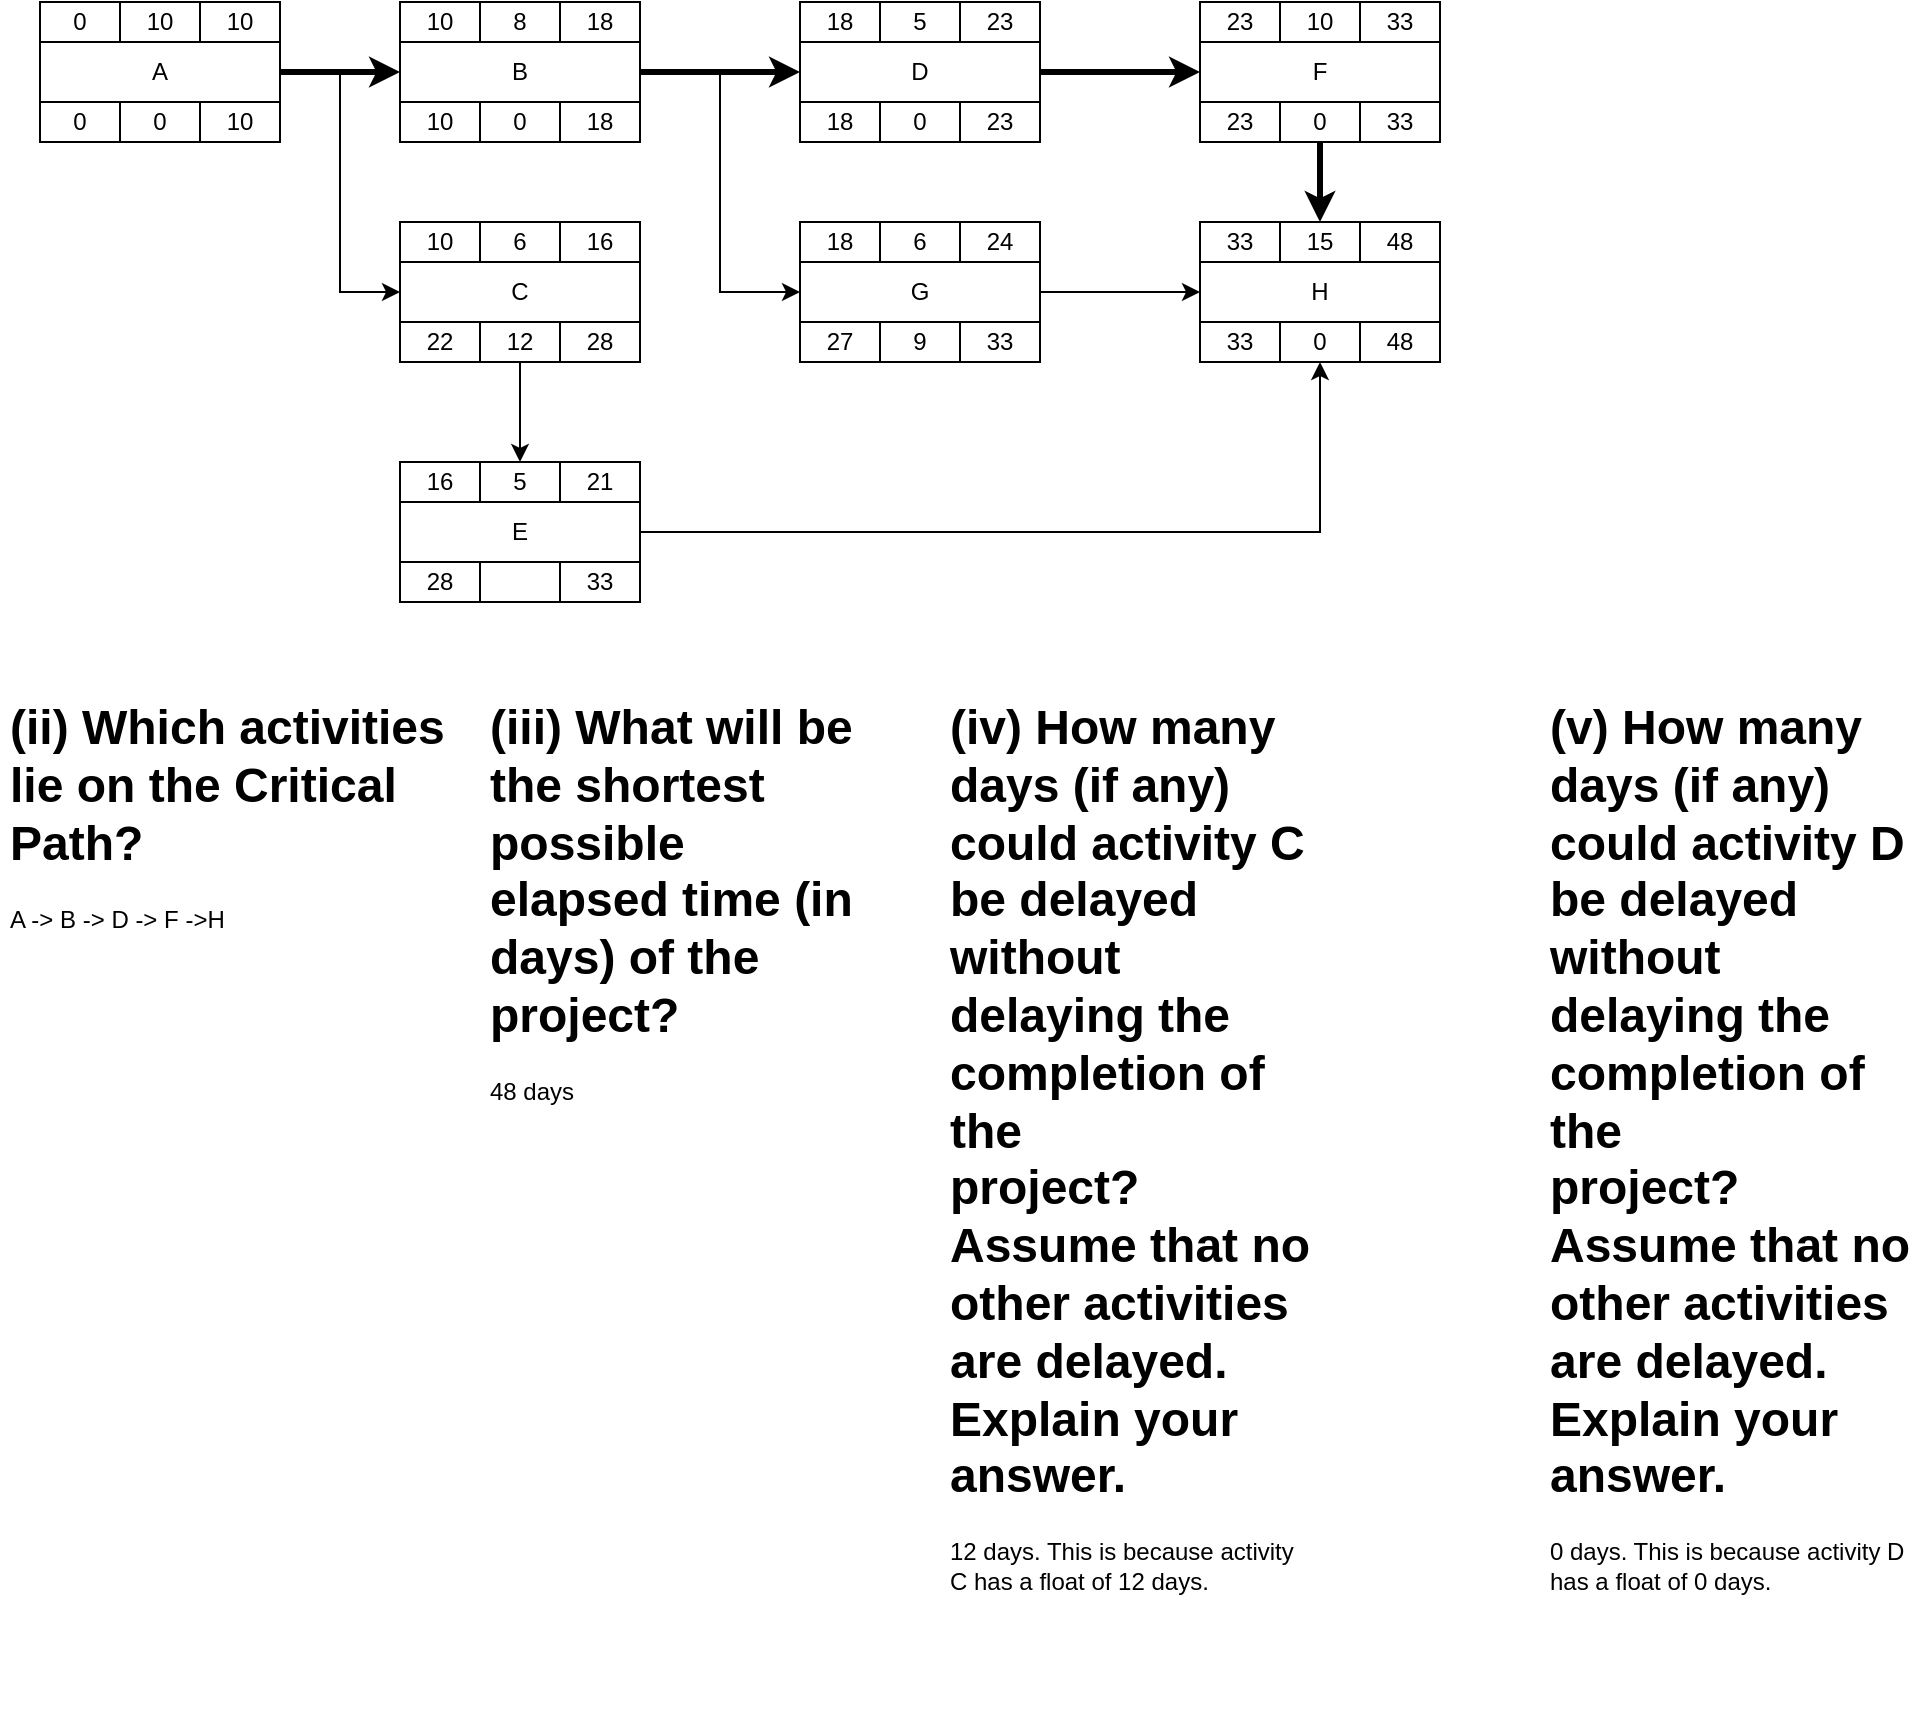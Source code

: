 <mxfile version="11.1.5" pages="2"><diagram id="yG8dux7jFGStAbRGXtvH" name="Q1"><mxGraphModel dx="1323" dy="757" grid="1" gridSize="10" guides="1" tooltips="1" connect="1" arrows="1" fold="1" page="1" pageScale="1" pageWidth="1169" pageHeight="827" math="0" shadow="0"><root><mxCell id="0"/><mxCell id="1" parent="0"/><mxCell id="3iX3dPa1r53N_4uMHB-P-10" value="" style="group" vertex="1" connectable="0" parent="1"><mxGeometry x="60" y="70" width="120" height="70" as="geometry"/></mxCell><mxCell id="3iX3dPa1r53N_4uMHB-P-1" value="A" style="rounded=0;whiteSpace=wrap;html=1;" vertex="1" parent="3iX3dPa1r53N_4uMHB-P-10"><mxGeometry y="20" width="120" height="30" as="geometry"/></mxCell><mxCell id="3iX3dPa1r53N_4uMHB-P-2" value="0" style="rounded=0;whiteSpace=wrap;html=1;" vertex="1" parent="3iX3dPa1r53N_4uMHB-P-10"><mxGeometry width="40" height="20" as="geometry"/></mxCell><mxCell id="3iX3dPa1r53N_4uMHB-P-3" value="10" style="rounded=0;whiteSpace=wrap;html=1;" vertex="1" parent="3iX3dPa1r53N_4uMHB-P-10"><mxGeometry x="40" width="40" height="20" as="geometry"/></mxCell><mxCell id="3iX3dPa1r53N_4uMHB-P-4" value="10" style="rounded=0;whiteSpace=wrap;html=1;" vertex="1" parent="3iX3dPa1r53N_4uMHB-P-10"><mxGeometry x="80" width="40" height="20" as="geometry"/></mxCell><mxCell id="3iX3dPa1r53N_4uMHB-P-5" value="0" style="rounded=0;whiteSpace=wrap;html=1;" vertex="1" parent="3iX3dPa1r53N_4uMHB-P-10"><mxGeometry y="50" width="40" height="20" as="geometry"/></mxCell><mxCell id="3iX3dPa1r53N_4uMHB-P-6" value="0" style="rounded=0;whiteSpace=wrap;html=1;" vertex="1" parent="3iX3dPa1r53N_4uMHB-P-10"><mxGeometry x="40" y="50" width="40" height="20" as="geometry"/></mxCell><mxCell id="3iX3dPa1r53N_4uMHB-P-7" value="10" style="rounded=0;whiteSpace=wrap;html=1;" vertex="1" parent="3iX3dPa1r53N_4uMHB-P-10"><mxGeometry x="80" y="50" width="40" height="20" as="geometry"/></mxCell><mxCell id="3iX3dPa1r53N_4uMHB-P-11" value="" style="group" vertex="1" connectable="0" parent="1"><mxGeometry x="240" y="70" width="120" height="70" as="geometry"/></mxCell><mxCell id="3iX3dPa1r53N_4uMHB-P-12" value="B" style="rounded=0;whiteSpace=wrap;html=1;" vertex="1" parent="3iX3dPa1r53N_4uMHB-P-11"><mxGeometry y="20" width="120" height="30" as="geometry"/></mxCell><mxCell id="3iX3dPa1r53N_4uMHB-P-13" value="10" style="rounded=0;whiteSpace=wrap;html=1;" vertex="1" parent="3iX3dPa1r53N_4uMHB-P-11"><mxGeometry width="40" height="20" as="geometry"/></mxCell><mxCell id="3iX3dPa1r53N_4uMHB-P-14" value="8" style="rounded=0;whiteSpace=wrap;html=1;" vertex="1" parent="3iX3dPa1r53N_4uMHB-P-11"><mxGeometry x="40" width="40" height="20" as="geometry"/></mxCell><mxCell id="3iX3dPa1r53N_4uMHB-P-15" value="18" style="rounded=0;whiteSpace=wrap;html=1;" vertex="1" parent="3iX3dPa1r53N_4uMHB-P-11"><mxGeometry x="80" width="40" height="20" as="geometry"/></mxCell><mxCell id="3iX3dPa1r53N_4uMHB-P-16" value="10" style="rounded=0;whiteSpace=wrap;html=1;" vertex="1" parent="3iX3dPa1r53N_4uMHB-P-11"><mxGeometry y="50" width="40" height="20" as="geometry"/></mxCell><mxCell id="3iX3dPa1r53N_4uMHB-P-17" value="0" style="rounded=0;whiteSpace=wrap;html=1;" vertex="1" parent="3iX3dPa1r53N_4uMHB-P-11"><mxGeometry x="40" y="50" width="40" height="20" as="geometry"/></mxCell><mxCell id="3iX3dPa1r53N_4uMHB-P-18" value="18" style="rounded=0;whiteSpace=wrap;html=1;" vertex="1" parent="3iX3dPa1r53N_4uMHB-P-11"><mxGeometry x="80" y="50" width="40" height="20" as="geometry"/></mxCell><mxCell id="3iX3dPa1r53N_4uMHB-P-19" value="6" style="group" vertex="1" connectable="0" parent="1"><mxGeometry x="240" y="180" width="120" height="70" as="geometry"/></mxCell><mxCell id="3iX3dPa1r53N_4uMHB-P-20" value="C" style="rounded=0;whiteSpace=wrap;html=1;" vertex="1" parent="3iX3dPa1r53N_4uMHB-P-19"><mxGeometry y="20" width="120" height="30" as="geometry"/></mxCell><mxCell id="3iX3dPa1r53N_4uMHB-P-21" value="10" style="rounded=0;whiteSpace=wrap;html=1;" vertex="1" parent="3iX3dPa1r53N_4uMHB-P-19"><mxGeometry width="40" height="20" as="geometry"/></mxCell><mxCell id="3iX3dPa1r53N_4uMHB-P-22" value="6" style="rounded=0;whiteSpace=wrap;html=1;" vertex="1" parent="3iX3dPa1r53N_4uMHB-P-19"><mxGeometry x="40" width="40" height="20" as="geometry"/></mxCell><mxCell id="3iX3dPa1r53N_4uMHB-P-23" value="16" style="rounded=0;whiteSpace=wrap;html=1;" vertex="1" parent="3iX3dPa1r53N_4uMHB-P-19"><mxGeometry x="80" width="40" height="20" as="geometry"/></mxCell><mxCell id="3iX3dPa1r53N_4uMHB-P-24" value="22" style="rounded=0;whiteSpace=wrap;html=1;" vertex="1" parent="3iX3dPa1r53N_4uMHB-P-19"><mxGeometry y="50" width="40" height="20" as="geometry"/></mxCell><mxCell id="3iX3dPa1r53N_4uMHB-P-25" value="12" style="rounded=0;whiteSpace=wrap;html=1;" vertex="1" parent="3iX3dPa1r53N_4uMHB-P-19"><mxGeometry x="40" y="50" width="40" height="20" as="geometry"/></mxCell><mxCell id="3iX3dPa1r53N_4uMHB-P-26" value="28" style="rounded=0;whiteSpace=wrap;html=1;" vertex="1" parent="3iX3dPa1r53N_4uMHB-P-19"><mxGeometry x="80" y="50" width="40" height="20" as="geometry"/></mxCell><mxCell id="3iX3dPa1r53N_4uMHB-P-27" value="" style="group" vertex="1" connectable="0" parent="1"><mxGeometry x="440" y="70" width="120" height="70" as="geometry"/></mxCell><mxCell id="3iX3dPa1r53N_4uMHB-P-28" value="D" style="rounded=0;whiteSpace=wrap;html=1;" vertex="1" parent="3iX3dPa1r53N_4uMHB-P-27"><mxGeometry y="20" width="120" height="30" as="geometry"/></mxCell><mxCell id="3iX3dPa1r53N_4uMHB-P-29" value="18" style="rounded=0;whiteSpace=wrap;html=1;" vertex="1" parent="3iX3dPa1r53N_4uMHB-P-27"><mxGeometry width="40" height="20" as="geometry"/></mxCell><mxCell id="3iX3dPa1r53N_4uMHB-P-30" value="5" style="rounded=0;whiteSpace=wrap;html=1;" vertex="1" parent="3iX3dPa1r53N_4uMHB-P-27"><mxGeometry x="40" width="40" height="20" as="geometry"/></mxCell><mxCell id="3iX3dPa1r53N_4uMHB-P-31" value="23" style="rounded=0;whiteSpace=wrap;html=1;" vertex="1" parent="3iX3dPa1r53N_4uMHB-P-27"><mxGeometry x="80" width="40" height="20" as="geometry"/></mxCell><mxCell id="3iX3dPa1r53N_4uMHB-P-32" value="18" style="rounded=0;whiteSpace=wrap;html=1;" vertex="1" parent="3iX3dPa1r53N_4uMHB-P-27"><mxGeometry y="50" width="40" height="20" as="geometry"/></mxCell><mxCell id="3iX3dPa1r53N_4uMHB-P-33" value="0" style="rounded=0;whiteSpace=wrap;html=1;" vertex="1" parent="3iX3dPa1r53N_4uMHB-P-27"><mxGeometry x="40" y="50" width="40" height="20" as="geometry"/></mxCell><mxCell id="3iX3dPa1r53N_4uMHB-P-34" value="23" style="rounded=0;whiteSpace=wrap;html=1;" vertex="1" parent="3iX3dPa1r53N_4uMHB-P-27"><mxGeometry x="80" y="50" width="40" height="20" as="geometry"/></mxCell><mxCell id="3iX3dPa1r53N_4uMHB-P-35" style="edgeStyle=orthogonalEdgeStyle;rounded=0;orthogonalLoop=1;jettySize=auto;html=1;entryX=0;entryY=0.5;entryDx=0;entryDy=0;" edge="1" parent="1"><mxGeometry relative="1" as="geometry"/></mxCell><mxCell id="3iX3dPa1r53N_4uMHB-P-36" style="edgeStyle=orthogonalEdgeStyle;rounded=0;orthogonalLoop=1;jettySize=auto;html=1;entryX=0;entryY=0.5;entryDx=0;entryDy=0;" edge="1" parent="1"><mxGeometry relative="1" as="geometry"/></mxCell><mxCell id="3iX3dPa1r53N_4uMHB-P-37" style="edgeStyle=orthogonalEdgeStyle;rounded=0;orthogonalLoop=1;jettySize=auto;html=1;entryX=0;entryY=0.5;entryDx=0;entryDy=0;" edge="1" parent="1"><mxGeometry relative="1" as="geometry"/></mxCell><mxCell id="3iX3dPa1r53N_4uMHB-P-38" value="" style="group" vertex="1" connectable="0" parent="1"><mxGeometry x="240" y="300" width="120" height="70" as="geometry"/></mxCell><mxCell id="3iX3dPa1r53N_4uMHB-P-39" value="E" style="rounded=0;whiteSpace=wrap;html=1;" vertex="1" parent="3iX3dPa1r53N_4uMHB-P-38"><mxGeometry y="20" width="120" height="30" as="geometry"/></mxCell><mxCell id="3iX3dPa1r53N_4uMHB-P-40" value="16" style="rounded=0;whiteSpace=wrap;html=1;" vertex="1" parent="3iX3dPa1r53N_4uMHB-P-38"><mxGeometry width="40" height="20" as="geometry"/></mxCell><mxCell id="3iX3dPa1r53N_4uMHB-P-41" value="5" style="rounded=0;whiteSpace=wrap;html=1;" vertex="1" parent="3iX3dPa1r53N_4uMHB-P-38"><mxGeometry x="40" width="40" height="20" as="geometry"/></mxCell><mxCell id="3iX3dPa1r53N_4uMHB-P-42" value="21" style="rounded=0;whiteSpace=wrap;html=1;" vertex="1" parent="3iX3dPa1r53N_4uMHB-P-38"><mxGeometry x="80" width="40" height="20" as="geometry"/></mxCell><mxCell id="3iX3dPa1r53N_4uMHB-P-43" value="28" style="rounded=0;whiteSpace=wrap;html=1;" vertex="1" parent="3iX3dPa1r53N_4uMHB-P-38"><mxGeometry y="50" width="40" height="20" as="geometry"/></mxCell><mxCell id="3iX3dPa1r53N_4uMHB-P-44" value="" style="rounded=0;whiteSpace=wrap;html=1;" vertex="1" parent="3iX3dPa1r53N_4uMHB-P-38"><mxGeometry x="40" y="50" width="40" height="20" as="geometry"/></mxCell><mxCell id="3iX3dPa1r53N_4uMHB-P-45" value="33" style="rounded=0;whiteSpace=wrap;html=1;" vertex="1" parent="3iX3dPa1r53N_4uMHB-P-38"><mxGeometry x="80" y="50" width="40" height="20" as="geometry"/></mxCell><mxCell id="3iX3dPa1r53N_4uMHB-P-47" value="" style="group" vertex="1" connectable="0" parent="1"><mxGeometry x="640" y="70" width="120" height="70" as="geometry"/></mxCell><mxCell id="3iX3dPa1r53N_4uMHB-P-48" value="F" style="rounded=0;whiteSpace=wrap;html=1;" vertex="1" parent="3iX3dPa1r53N_4uMHB-P-47"><mxGeometry y="20" width="120" height="30" as="geometry"/></mxCell><mxCell id="3iX3dPa1r53N_4uMHB-P-49" value="23" style="rounded=0;whiteSpace=wrap;html=1;" vertex="1" parent="3iX3dPa1r53N_4uMHB-P-47"><mxGeometry width="40" height="20" as="geometry"/></mxCell><mxCell id="3iX3dPa1r53N_4uMHB-P-50" value="10" style="rounded=0;whiteSpace=wrap;html=1;" vertex="1" parent="3iX3dPa1r53N_4uMHB-P-47"><mxGeometry x="40" width="40" height="20" as="geometry"/></mxCell><mxCell id="3iX3dPa1r53N_4uMHB-P-51" value="33" style="rounded=0;whiteSpace=wrap;html=1;" vertex="1" parent="3iX3dPa1r53N_4uMHB-P-47"><mxGeometry x="80" width="40" height="20" as="geometry"/></mxCell><mxCell id="3iX3dPa1r53N_4uMHB-P-52" value="23" style="rounded=0;whiteSpace=wrap;html=1;" vertex="1" parent="3iX3dPa1r53N_4uMHB-P-47"><mxGeometry y="50" width="40" height="20" as="geometry"/></mxCell><mxCell id="3iX3dPa1r53N_4uMHB-P-53" value="0" style="rounded=0;whiteSpace=wrap;html=1;" vertex="1" parent="3iX3dPa1r53N_4uMHB-P-47"><mxGeometry x="40" y="50" width="40" height="20" as="geometry"/></mxCell><mxCell id="3iX3dPa1r53N_4uMHB-P-54" value="33" style="rounded=0;whiteSpace=wrap;html=1;" vertex="1" parent="3iX3dPa1r53N_4uMHB-P-47"><mxGeometry x="80" y="50" width="40" height="20" as="geometry"/></mxCell><mxCell id="3iX3dPa1r53N_4uMHB-P-55" style="edgeStyle=orthogonalEdgeStyle;rounded=0;orthogonalLoop=1;jettySize=auto;html=1;entryX=0;entryY=0.5;entryDx=0;entryDy=0;" edge="1" parent="1"><mxGeometry relative="1" as="geometry"/></mxCell><mxCell id="3iX3dPa1r53N_4uMHB-P-60" style="edgeStyle=orthogonalEdgeStyle;rounded=0;orthogonalLoop=1;jettySize=auto;html=1;entryX=0.5;entryY=0;entryDx=0;entryDy=0;" edge="1" parent="1"><mxGeometry relative="1" as="geometry"/></mxCell><mxCell id="3iX3dPa1r53N_4uMHB-P-61" value="" style="group" vertex="1" connectable="0" parent="1"><mxGeometry x="440" y="180" width="120" height="70" as="geometry"/></mxCell><mxCell id="3iX3dPa1r53N_4uMHB-P-62" value="G" style="rounded=0;whiteSpace=wrap;html=1;" vertex="1" parent="3iX3dPa1r53N_4uMHB-P-61"><mxGeometry y="20" width="120" height="30" as="geometry"/></mxCell><mxCell id="3iX3dPa1r53N_4uMHB-P-63" value="18" style="rounded=0;whiteSpace=wrap;html=1;" vertex="1" parent="3iX3dPa1r53N_4uMHB-P-61"><mxGeometry width="40" height="20" as="geometry"/></mxCell><mxCell id="3iX3dPa1r53N_4uMHB-P-64" value="6" style="rounded=0;whiteSpace=wrap;html=1;" vertex="1" parent="3iX3dPa1r53N_4uMHB-P-61"><mxGeometry x="40" width="40" height="20" as="geometry"/></mxCell><mxCell id="3iX3dPa1r53N_4uMHB-P-65" value="24" style="rounded=0;whiteSpace=wrap;html=1;" vertex="1" parent="3iX3dPa1r53N_4uMHB-P-61"><mxGeometry x="80" width="40" height="20" as="geometry"/></mxCell><mxCell id="3iX3dPa1r53N_4uMHB-P-66" value="27" style="rounded=0;whiteSpace=wrap;html=1;" vertex="1" parent="3iX3dPa1r53N_4uMHB-P-61"><mxGeometry y="50" width="40" height="20" as="geometry"/></mxCell><mxCell id="3iX3dPa1r53N_4uMHB-P-67" value="9" style="rounded=0;whiteSpace=wrap;html=1;" vertex="1" parent="3iX3dPa1r53N_4uMHB-P-61"><mxGeometry x="40" y="50" width="40" height="20" as="geometry"/></mxCell><mxCell id="3iX3dPa1r53N_4uMHB-P-68" value="33" style="rounded=0;whiteSpace=wrap;html=1;" vertex="1" parent="3iX3dPa1r53N_4uMHB-P-61"><mxGeometry x="80" y="50" width="40" height="20" as="geometry"/></mxCell><mxCell id="3iX3dPa1r53N_4uMHB-P-69" style="edgeStyle=orthogonalEdgeStyle;rounded=0;orthogonalLoop=1;jettySize=auto;html=1;entryX=0;entryY=0.5;entryDx=0;entryDy=0;" edge="1" parent="1"><mxGeometry relative="1" as="geometry"/></mxCell><mxCell id="3iX3dPa1r53N_4uMHB-P-70" value="" style="group" vertex="1" connectable="0" parent="1"><mxGeometry x="640" y="180" width="120" height="70" as="geometry"/></mxCell><mxCell id="3iX3dPa1r53N_4uMHB-P-71" value="H" style="rounded=0;whiteSpace=wrap;html=1;" vertex="1" parent="3iX3dPa1r53N_4uMHB-P-70"><mxGeometry y="20" width="120" height="30" as="geometry"/></mxCell><mxCell id="3iX3dPa1r53N_4uMHB-P-72" value="33" style="rounded=0;whiteSpace=wrap;html=1;" vertex="1" parent="3iX3dPa1r53N_4uMHB-P-70"><mxGeometry width="40" height="20" as="geometry"/></mxCell><mxCell id="3iX3dPa1r53N_4uMHB-P-73" value="15" style="rounded=0;whiteSpace=wrap;html=1;" vertex="1" parent="3iX3dPa1r53N_4uMHB-P-70"><mxGeometry x="40" width="40" height="20" as="geometry"/></mxCell><mxCell id="3iX3dPa1r53N_4uMHB-P-74" value="48" style="rounded=0;whiteSpace=wrap;html=1;" vertex="1" parent="3iX3dPa1r53N_4uMHB-P-70"><mxGeometry x="80" width="40" height="20" as="geometry"/></mxCell><mxCell id="3iX3dPa1r53N_4uMHB-P-75" value="33" style="rounded=0;whiteSpace=wrap;html=1;" vertex="1" parent="3iX3dPa1r53N_4uMHB-P-70"><mxGeometry y="50" width="40" height="20" as="geometry"/></mxCell><mxCell id="3iX3dPa1r53N_4uMHB-P-76" value="0" style="rounded=0;whiteSpace=wrap;html=1;" vertex="1" parent="3iX3dPa1r53N_4uMHB-P-70"><mxGeometry x="40" y="50" width="40" height="20" as="geometry"/></mxCell><mxCell id="3iX3dPa1r53N_4uMHB-P-77" value="48" style="rounded=0;whiteSpace=wrap;html=1;" vertex="1" parent="3iX3dPa1r53N_4uMHB-P-70"><mxGeometry x="80" y="50" width="40" height="20" as="geometry"/></mxCell><mxCell id="3iX3dPa1r53N_4uMHB-P-78" style="edgeStyle=orthogonalEdgeStyle;rounded=0;orthogonalLoop=1;jettySize=auto;html=1;entryX=0.5;entryY=0;entryDx=0;entryDy=0;" edge="1" parent="1"><mxGeometry relative="1" as="geometry"/></mxCell><mxCell id="3iX3dPa1r53N_4uMHB-P-79" style="edgeStyle=orthogonalEdgeStyle;rounded=0;orthogonalLoop=1;jettySize=auto;html=1;entryX=0;entryY=0.5;entryDx=0;entryDy=0;" edge="1" parent="1"><mxGeometry relative="1" as="geometry"/></mxCell><mxCell id="3iX3dPa1r53N_4uMHB-P-80" style="edgeStyle=orthogonalEdgeStyle;rounded=0;orthogonalLoop=1;jettySize=auto;html=1;entryX=0.5;entryY=1;entryDx=0;entryDy=0;" edge="1" parent="1"><mxGeometry relative="1" as="geometry"/></mxCell><mxCell id="3iX3dPa1r53N_4uMHB-P-83" style="edgeStyle=orthogonalEdgeStyle;rounded=0;orthogonalLoop=1;jettySize=auto;html=1;entryX=0;entryY=0.5;entryDx=0;entryDy=0;strokeWidth=3;" edge="1" parent="1" source="3iX3dPa1r53N_4uMHB-P-1" target="3iX3dPa1r53N_4uMHB-P-12"><mxGeometry relative="1" as="geometry"/></mxCell><mxCell id="3iX3dPa1r53N_4uMHB-P-84" style="edgeStyle=orthogonalEdgeStyle;rounded=0;orthogonalLoop=1;jettySize=auto;html=1;entryX=0;entryY=0.5;entryDx=0;entryDy=0;" edge="1" parent="1" source="3iX3dPa1r53N_4uMHB-P-1" target="3iX3dPa1r53N_4uMHB-P-20"><mxGeometry relative="1" as="geometry"/></mxCell><mxCell id="3iX3dPa1r53N_4uMHB-P-85" style="edgeStyle=orthogonalEdgeStyle;rounded=0;orthogonalLoop=1;jettySize=auto;html=1;entryX=0.5;entryY=0;entryDx=0;entryDy=0;" edge="1" parent="1" source="3iX3dPa1r53N_4uMHB-P-25" target="3iX3dPa1r53N_4uMHB-P-41"><mxGeometry relative="1" as="geometry"/></mxCell><mxCell id="3iX3dPa1r53N_4uMHB-P-86" style="edgeStyle=orthogonalEdgeStyle;rounded=0;orthogonalLoop=1;jettySize=auto;html=1;entryX=0.5;entryY=1;entryDx=0;entryDy=0;" edge="1" parent="1" source="3iX3dPa1r53N_4uMHB-P-39" target="3iX3dPa1r53N_4uMHB-P-76"><mxGeometry relative="1" as="geometry"/></mxCell><mxCell id="3iX3dPa1r53N_4uMHB-P-87" style="edgeStyle=orthogonalEdgeStyle;rounded=0;orthogonalLoop=1;jettySize=auto;html=1;" edge="1" parent="1" source="3iX3dPa1r53N_4uMHB-P-62" target="3iX3dPa1r53N_4uMHB-P-71"><mxGeometry relative="1" as="geometry"/></mxCell><mxCell id="3iX3dPa1r53N_4uMHB-P-88" style="edgeStyle=orthogonalEdgeStyle;rounded=0;orthogonalLoop=1;jettySize=auto;html=1;entryX=0;entryY=0.5;entryDx=0;entryDy=0;exitX=1;exitY=0.5;exitDx=0;exitDy=0;" edge="1" parent="1" source="3iX3dPa1r53N_4uMHB-P-12" target="3iX3dPa1r53N_4uMHB-P-62"><mxGeometry relative="1" as="geometry"/></mxCell><mxCell id="3iX3dPa1r53N_4uMHB-P-89" style="edgeStyle=orthogonalEdgeStyle;rounded=0;orthogonalLoop=1;jettySize=auto;html=1;entryX=0;entryY=0.5;entryDx=0;entryDy=0;strokeWidth=3;" edge="1" parent="1" source="3iX3dPa1r53N_4uMHB-P-12" target="3iX3dPa1r53N_4uMHB-P-28"><mxGeometry relative="1" as="geometry"/></mxCell><mxCell id="3iX3dPa1r53N_4uMHB-P-90" style="edgeStyle=orthogonalEdgeStyle;rounded=0;orthogonalLoop=1;jettySize=auto;html=1;strokeWidth=3;" edge="1" parent="1" source="3iX3dPa1r53N_4uMHB-P-28" target="3iX3dPa1r53N_4uMHB-P-48"><mxGeometry relative="1" as="geometry"/></mxCell><mxCell id="3iX3dPa1r53N_4uMHB-P-91" style="edgeStyle=orthogonalEdgeStyle;rounded=0;orthogonalLoop=1;jettySize=auto;html=1;entryX=0.5;entryY=0;entryDx=0;entryDy=0;strokeWidth=3;" edge="1" parent="1" source="3iX3dPa1r53N_4uMHB-P-53" target="3iX3dPa1r53N_4uMHB-P-73"><mxGeometry relative="1" as="geometry"/></mxCell><mxCell id="3iX3dPa1r53N_4uMHB-P-92" value="&lt;h1&gt;(ii) Which activities lie on the Critical Path?&lt;/h1&gt;&lt;p&gt;A -&amp;gt; B -&amp;gt; D -&amp;gt; F -&amp;gt;H&lt;/p&gt;" style="text;html=1;strokeColor=none;fillColor=none;spacing=5;spacingTop=-20;whiteSpace=wrap;overflow=hidden;rounded=0;" vertex="1" parent="1"><mxGeometry x="40" y="413" width="240" height="120" as="geometry"/></mxCell><mxCell id="CciJDP66I76lW0JcuDJV-2" value="&lt;h1&gt;(iii) What will be the shortest possible elapsed time (in days) of the project?&lt;/h1&gt;&lt;p&gt;48 days&lt;/p&gt;" style="text;html=1;strokeColor=none;fillColor=none;spacing=5;spacingTop=-20;whiteSpace=wrap;overflow=hidden;rounded=0;" vertex="1" parent="1"><mxGeometry x="280" y="412.5" width="190" height="220" as="geometry"/></mxCell><mxCell id="CciJDP66I76lW0JcuDJV-3" value="&lt;h1&gt;(iv) How many days (if any) could activity C be delayed without delaying the completion of the&lt;br/&gt;project? Assume that no other activities are delayed. Explain your answer.&lt;/h1&gt;&lt;p&gt;12 days. This is because activity C has a float of 12 days.&lt;/p&gt;" style="text;html=1;strokeColor=none;fillColor=none;spacing=5;spacingTop=-20;whiteSpace=wrap;overflow=hidden;rounded=0;" vertex="1" parent="1"><mxGeometry x="510" y="413" width="190" height="517" as="geometry"/></mxCell><mxCell id="CciJDP66I76lW0JcuDJV-4" value="&lt;h1&gt;(v) How many days (if any) could activity D be delayed without delaying the completion of the&lt;br/&gt;project? Assume that no other activities are delayed. Explain your answer.&amp;nbsp;&lt;br&gt;&lt;/h1&gt;&lt;p&gt;0 days. This is because activity D has a float of 0 days.&lt;/p&gt;" style="text;html=1;strokeColor=none;fillColor=none;spacing=5;spacingTop=-20;whiteSpace=wrap;overflow=hidden;rounded=0;" vertex="1" parent="1"><mxGeometry x="810" y="412.5" width="190" height="517" as="geometry"/></mxCell></root></mxGraphModel></diagram><diagram id="ZqMXMscqwjYNgQ_PE5vb" name="Page-2"><mxGraphModel dx="926" dy="530" grid="1" gridSize="10" guides="1" tooltips="1" connect="1" arrows="1" fold="1" page="1" pageScale="1" pageWidth="1169" pageHeight="827" math="0" shadow="0"><root><mxCell id="BvF9Dj3qoqEa2xkCqohq-0"/><mxCell id="BvF9Dj3qoqEa2xkCqohq-1" parent="BvF9Dj3qoqEa2xkCqohq-0"/></root></mxGraphModel></diagram></mxfile>